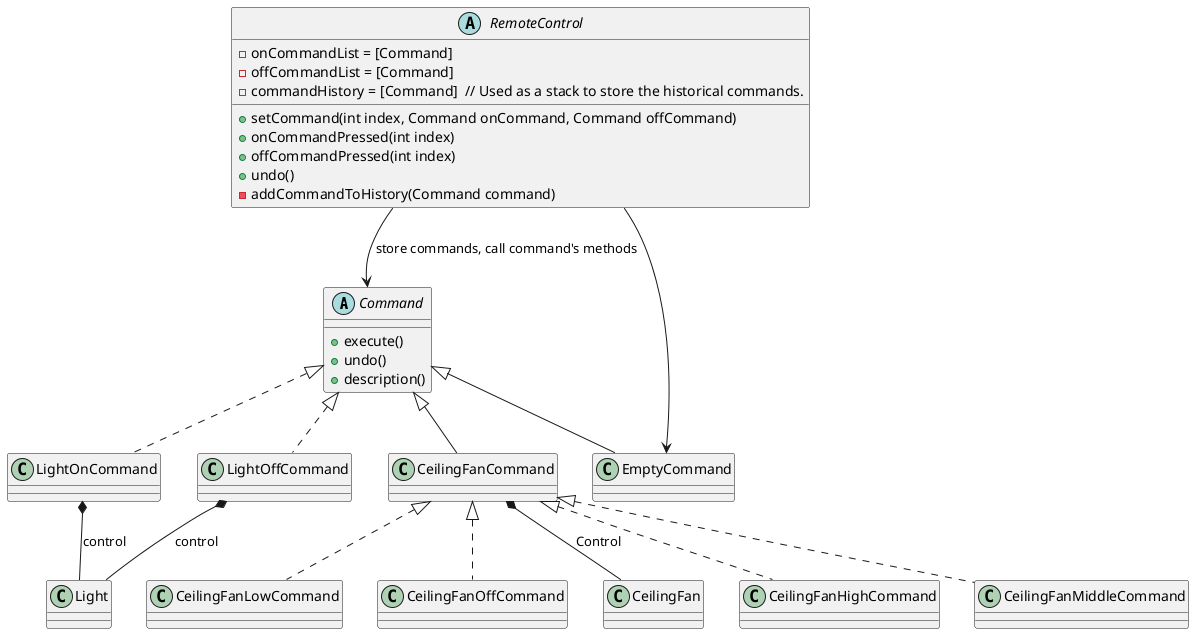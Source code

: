 @startuml

abstract Command {
    +execute()
    +undo()
    +description()
}

abstract RemoteControl {
    +setCommand(int index, Command onCommand, Command offCommand)
    +onCommandPressed(int index)
    +offCommandPressed(int index)
    +undo()
    -addCommandToHistory(Command command)
    -onCommandList = [Command]
    -offCommandList = [Command]
    -commandHistory = [Command]  // Used as a stack to store the historical commands.
}

Command <|-- EmptyCommand
RemoteControl --> EmptyCommand

RemoteControl --> Command : store commands, call command's methods

Command <|.. LightOnCommand
Command <|.. LightOffCommand
LightOnCommand *-- Light : control
LightOffCommand *-- Light : control

Command <|-- CeilingFanCommand
CeilingFanCommand <|.. CeilingFanHighCommand
CeilingFanCommand <|.. CeilingFanMiddleCommand
CeilingFanCommand <|.. CeilingFanLowCommand
CeilingFanCommand <|.. CeilingFanOffCommand
CeilingFanCommand *-- CeilingFan : Control

@enduml